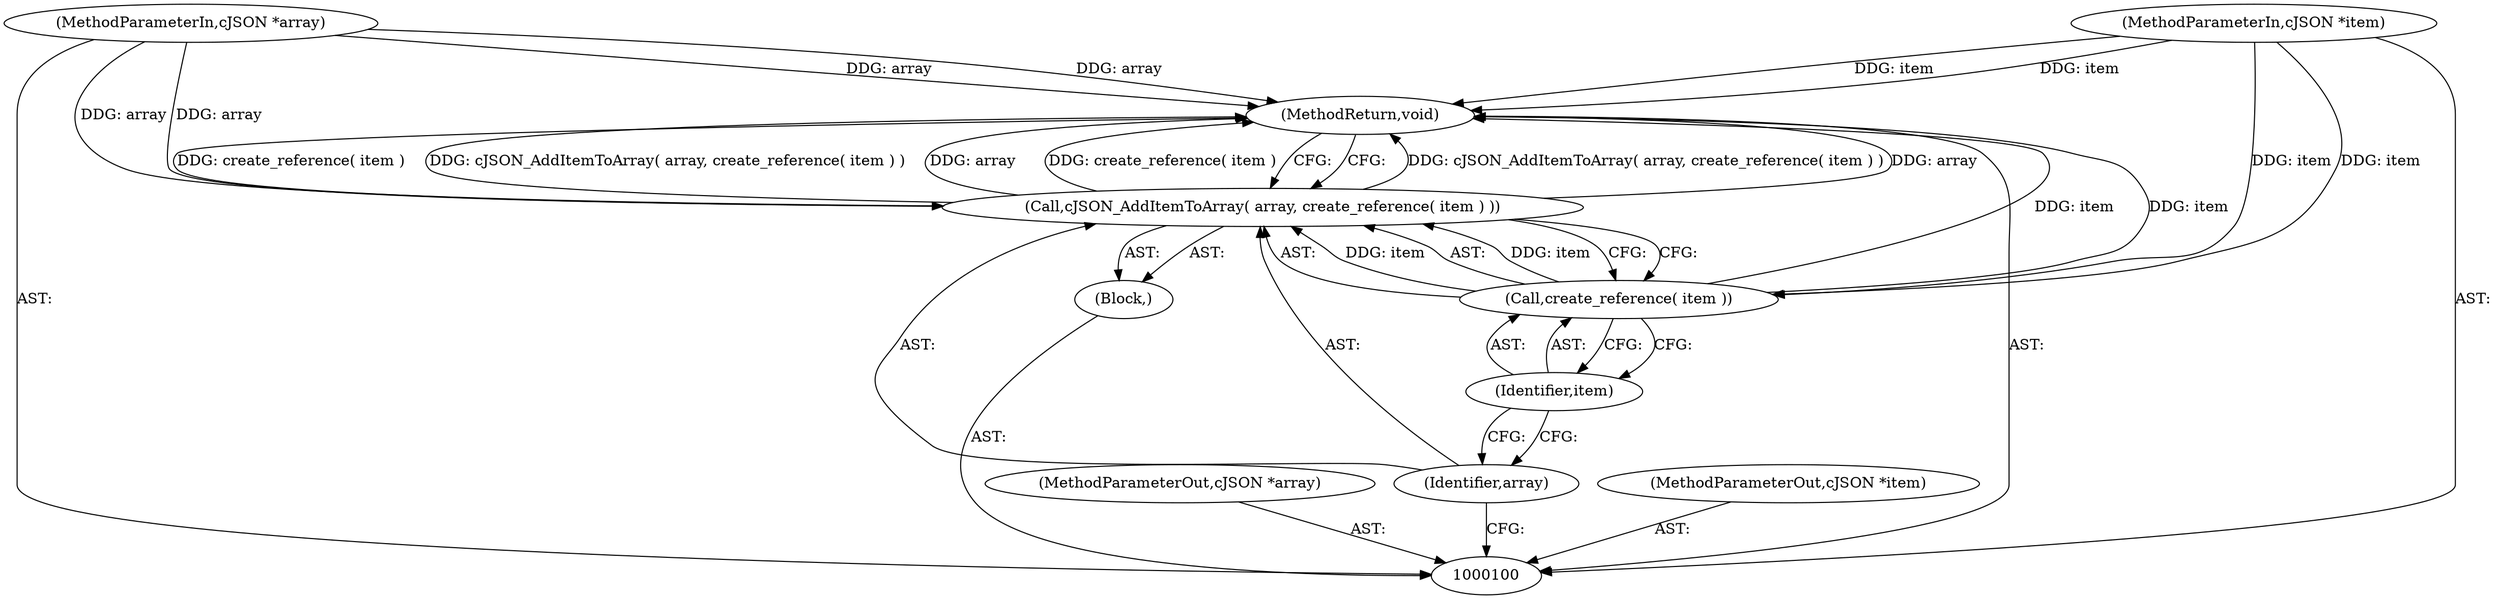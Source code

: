 digraph "1_iperf_91f2fa59e8ed80dfbf400add0164ee0e508e412a" {
"1000108" [label="(MethodReturn,void)"];
"1000101" [label="(MethodParameterIn,cJSON *array)"];
"1000121" [label="(MethodParameterOut,cJSON *array)"];
"1000102" [label="(MethodParameterIn,cJSON *item)"];
"1000122" [label="(MethodParameterOut,cJSON *item)"];
"1000103" [label="(Block,)"];
"1000104" [label="(Call,cJSON_AddItemToArray( array, create_reference( item ) ))"];
"1000105" [label="(Identifier,array)"];
"1000106" [label="(Call,create_reference( item ))"];
"1000107" [label="(Identifier,item)"];
"1000108" -> "1000100"  [label="AST: "];
"1000108" -> "1000104"  [label="CFG: "];
"1000106" -> "1000108"  [label="DDG: item"];
"1000104" -> "1000108"  [label="DDG: cJSON_AddItemToArray( array, create_reference( item ) )"];
"1000104" -> "1000108"  [label="DDG: array"];
"1000104" -> "1000108"  [label="DDG: create_reference( item )"];
"1000102" -> "1000108"  [label="DDG: item"];
"1000101" -> "1000108"  [label="DDG: array"];
"1000101" -> "1000100"  [label="AST: "];
"1000101" -> "1000108"  [label="DDG: array"];
"1000101" -> "1000104"  [label="DDG: array"];
"1000121" -> "1000100"  [label="AST: "];
"1000102" -> "1000100"  [label="AST: "];
"1000102" -> "1000108"  [label="DDG: item"];
"1000102" -> "1000106"  [label="DDG: item"];
"1000122" -> "1000100"  [label="AST: "];
"1000103" -> "1000100"  [label="AST: "];
"1000104" -> "1000103"  [label="AST: "];
"1000104" -> "1000103"  [label="AST: "];
"1000104" -> "1000106"  [label="CFG: "];
"1000105" -> "1000104"  [label="AST: "];
"1000106" -> "1000104"  [label="AST: "];
"1000108" -> "1000104"  [label="CFG: "];
"1000104" -> "1000108"  [label="DDG: cJSON_AddItemToArray( array, create_reference( item ) )"];
"1000104" -> "1000108"  [label="DDG: array"];
"1000104" -> "1000108"  [label="DDG: create_reference( item )"];
"1000101" -> "1000104"  [label="DDG: array"];
"1000106" -> "1000104"  [label="DDG: item"];
"1000105" -> "1000104"  [label="AST: "];
"1000105" -> "1000100"  [label="CFG: "];
"1000107" -> "1000105"  [label="CFG: "];
"1000106" -> "1000104"  [label="AST: "];
"1000106" -> "1000107"  [label="CFG: "];
"1000107" -> "1000106"  [label="AST: "];
"1000104" -> "1000106"  [label="CFG: "];
"1000106" -> "1000108"  [label="DDG: item"];
"1000106" -> "1000104"  [label="DDG: item"];
"1000102" -> "1000106"  [label="DDG: item"];
"1000107" -> "1000106"  [label="AST: "];
"1000107" -> "1000105"  [label="CFG: "];
"1000106" -> "1000107"  [label="CFG: "];
}

